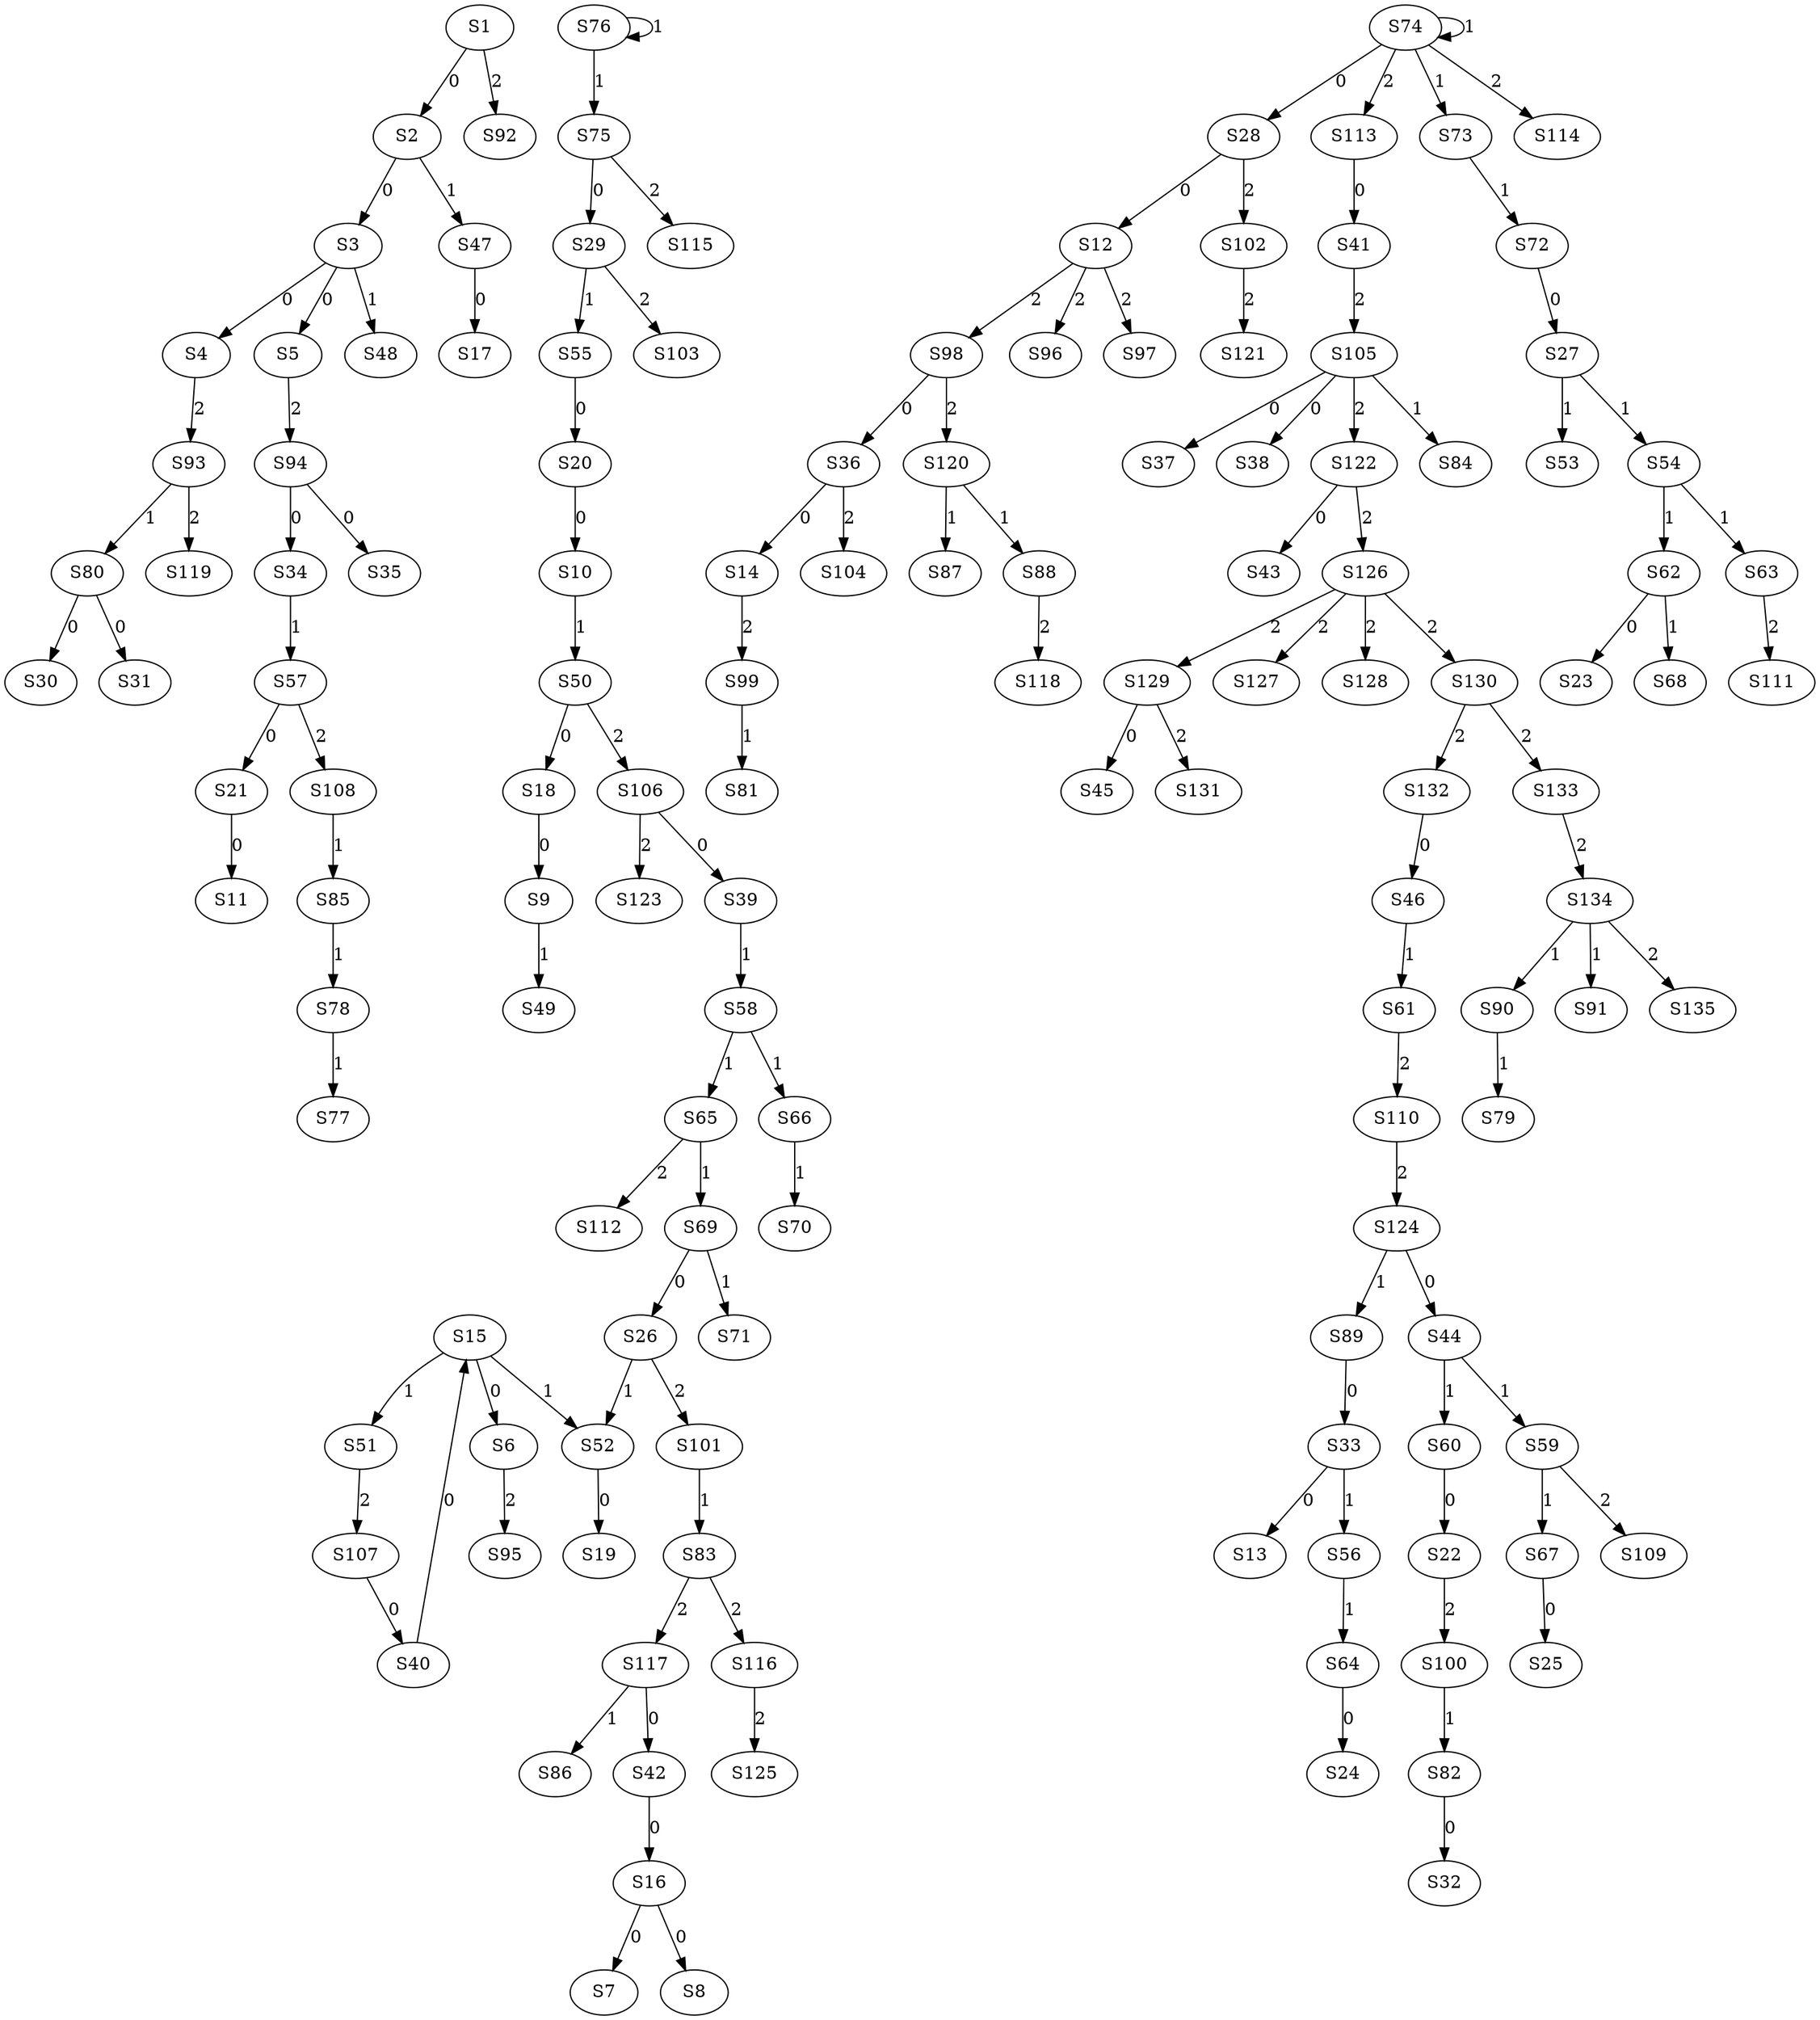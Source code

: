 strict digraph {
	S1 -> S2 [ label = 0 ];
	S2 -> S3 [ label = 0 ];
	S3 -> S4 [ label = 0 ];
	S3 -> S5 [ label = 0 ];
	S15 -> S6 [ label = 0 ];
	S16 -> S7 [ label = 0 ];
	S16 -> S8 [ label = 0 ];
	S18 -> S9 [ label = 0 ];
	S20 -> S10 [ label = 0 ];
	S21 -> S11 [ label = 0 ];
	S28 -> S12 [ label = 0 ];
	S33 -> S13 [ label = 0 ];
	S36 -> S14 [ label = 0 ];
	S40 -> S15 [ label = 0 ];
	S42 -> S16 [ label = 0 ];
	S47 -> S17 [ label = 0 ];
	S50 -> S18 [ label = 0 ];
	S52 -> S19 [ label = 0 ];
	S55 -> S20 [ label = 0 ];
	S57 -> S21 [ label = 0 ];
	S60 -> S22 [ label = 0 ];
	S62 -> S23 [ label = 0 ];
	S64 -> S24 [ label = 0 ];
	S67 -> S25 [ label = 0 ];
	S69 -> S26 [ label = 0 ];
	S72 -> S27 [ label = 0 ];
	S74 -> S28 [ label = 0 ];
	S75 -> S29 [ label = 0 ];
	S80 -> S30 [ label = 0 ];
	S80 -> S31 [ label = 0 ];
	S82 -> S32 [ label = 0 ];
	S89 -> S33 [ label = 0 ];
	S94 -> S34 [ label = 0 ];
	S94 -> S35 [ label = 0 ];
	S98 -> S36 [ label = 0 ];
	S105 -> S37 [ label = 0 ];
	S105 -> S38 [ label = 0 ];
	S106 -> S39 [ label = 0 ];
	S107 -> S40 [ label = 0 ];
	S113 -> S41 [ label = 0 ];
	S117 -> S42 [ label = 0 ];
	S122 -> S43 [ label = 0 ];
	S124 -> S44 [ label = 0 ];
	S129 -> S45 [ label = 0 ];
	S132 -> S46 [ label = 0 ];
	S2 -> S47 [ label = 1 ];
	S3 -> S48 [ label = 1 ];
	S9 -> S49 [ label = 1 ];
	S10 -> S50 [ label = 1 ];
	S15 -> S51 [ label = 1 ];
	S26 -> S52 [ label = 1 ];
	S27 -> S53 [ label = 1 ];
	S27 -> S54 [ label = 1 ];
	S29 -> S55 [ label = 1 ];
	S33 -> S56 [ label = 1 ];
	S34 -> S57 [ label = 1 ];
	S39 -> S58 [ label = 1 ];
	S44 -> S59 [ label = 1 ];
	S44 -> S60 [ label = 1 ];
	S46 -> S61 [ label = 1 ];
	S54 -> S62 [ label = 1 ];
	S54 -> S63 [ label = 1 ];
	S56 -> S64 [ label = 1 ];
	S58 -> S65 [ label = 1 ];
	S58 -> S66 [ label = 1 ];
	S59 -> S67 [ label = 1 ];
	S62 -> S68 [ label = 1 ];
	S65 -> S69 [ label = 1 ];
	S66 -> S70 [ label = 1 ];
	S69 -> S71 [ label = 1 ];
	S73 -> S72 [ label = 1 ];
	S74 -> S73 [ label = 1 ];
	S74 -> S74 [ label = 1 ];
	S76 -> S75 [ label = 1 ];
	S76 -> S76 [ label = 1 ];
	S78 -> S77 [ label = 1 ];
	S85 -> S78 [ label = 1 ];
	S90 -> S79 [ label = 1 ];
	S93 -> S80 [ label = 1 ];
	S99 -> S81 [ label = 1 ];
	S100 -> S82 [ label = 1 ];
	S101 -> S83 [ label = 1 ];
	S105 -> S84 [ label = 1 ];
	S108 -> S85 [ label = 1 ];
	S117 -> S86 [ label = 1 ];
	S120 -> S87 [ label = 1 ];
	S120 -> S88 [ label = 1 ];
	S124 -> S89 [ label = 1 ];
	S134 -> S90 [ label = 1 ];
	S134 -> S91 [ label = 1 ];
	S1 -> S92 [ label = 2 ];
	S4 -> S93 [ label = 2 ];
	S5 -> S94 [ label = 2 ];
	S6 -> S95 [ label = 2 ];
	S12 -> S96 [ label = 2 ];
	S12 -> S97 [ label = 2 ];
	S12 -> S98 [ label = 2 ];
	S14 -> S99 [ label = 2 ];
	S22 -> S100 [ label = 2 ];
	S26 -> S101 [ label = 2 ];
	S28 -> S102 [ label = 2 ];
	S29 -> S103 [ label = 2 ];
	S36 -> S104 [ label = 2 ];
	S41 -> S105 [ label = 2 ];
	S50 -> S106 [ label = 2 ];
	S51 -> S107 [ label = 2 ];
	S57 -> S108 [ label = 2 ];
	S59 -> S109 [ label = 2 ];
	S61 -> S110 [ label = 2 ];
	S63 -> S111 [ label = 2 ];
	S65 -> S112 [ label = 2 ];
	S74 -> S113 [ label = 2 ];
	S74 -> S114 [ label = 2 ];
	S75 -> S115 [ label = 2 ];
	S83 -> S116 [ label = 2 ];
	S83 -> S117 [ label = 2 ];
	S88 -> S118 [ label = 2 ];
	S93 -> S119 [ label = 2 ];
	S98 -> S120 [ label = 2 ];
	S102 -> S121 [ label = 2 ];
	S105 -> S122 [ label = 2 ];
	S106 -> S123 [ label = 2 ];
	S110 -> S124 [ label = 2 ];
	S116 -> S125 [ label = 2 ];
	S122 -> S126 [ label = 2 ];
	S126 -> S127 [ label = 2 ];
	S126 -> S128 [ label = 2 ];
	S126 -> S129 [ label = 2 ];
	S126 -> S130 [ label = 2 ];
	S129 -> S131 [ label = 2 ];
	S130 -> S132 [ label = 2 ];
	S130 -> S133 [ label = 2 ];
	S133 -> S134 [ label = 2 ];
	S134 -> S135 [ label = 2 ];
	S15 -> S52 [ label = 1 ];
}
